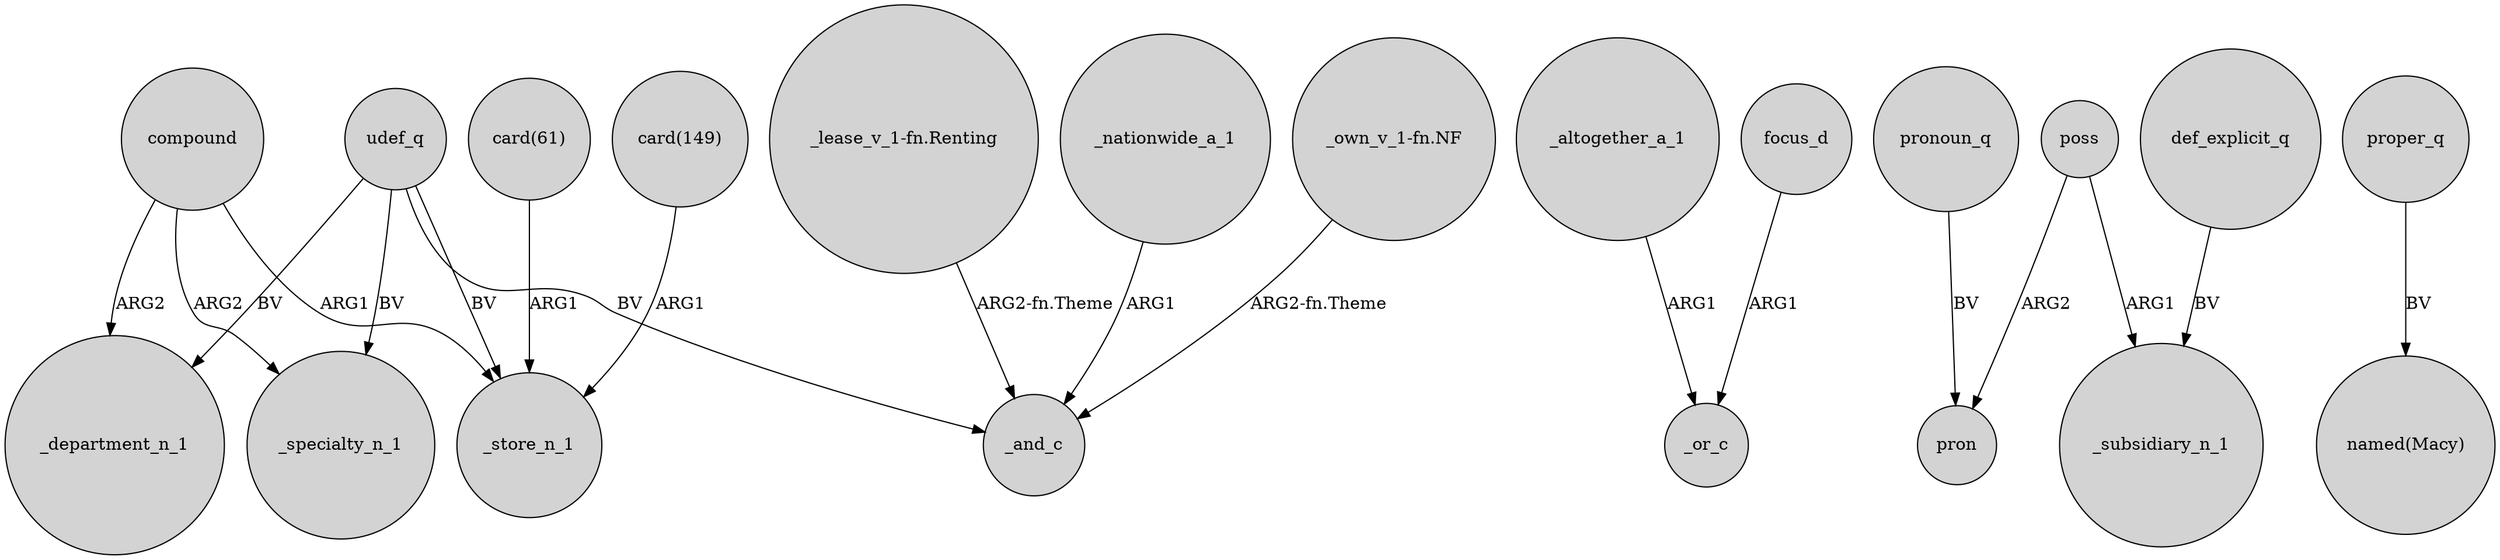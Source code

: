digraph {
	node [shape=circle style=filled]
	udef_q -> _department_n_1 [label=BV]
	udef_q -> _specialty_n_1 [label=BV]
	_altogether_a_1 -> _or_c [label=ARG1]
	"_lease_v_1-fn.Renting" -> _and_c [label="ARG2-fn.Theme"]
	udef_q -> _store_n_1 [label=BV]
	poss -> pron [label=ARG2]
	def_explicit_q -> _subsidiary_n_1 [label=BV]
	compound -> _store_n_1 [label=ARG1]
	poss -> _subsidiary_n_1 [label=ARG1]
	"card(149)" -> _store_n_1 [label=ARG1]
	_nationwide_a_1 -> _and_c [label=ARG1]
	pronoun_q -> pron [label=BV]
	"card(61)" -> _store_n_1 [label=ARG1]
	compound -> _specialty_n_1 [label=ARG2]
	proper_q -> "named(Macy)" [label=BV]
	udef_q -> _and_c [label=BV]
	compound -> _department_n_1 [label=ARG2]
	focus_d -> _or_c [label=ARG1]
	"_own_v_1-fn.NF" -> _and_c [label="ARG2-fn.Theme"]
}
